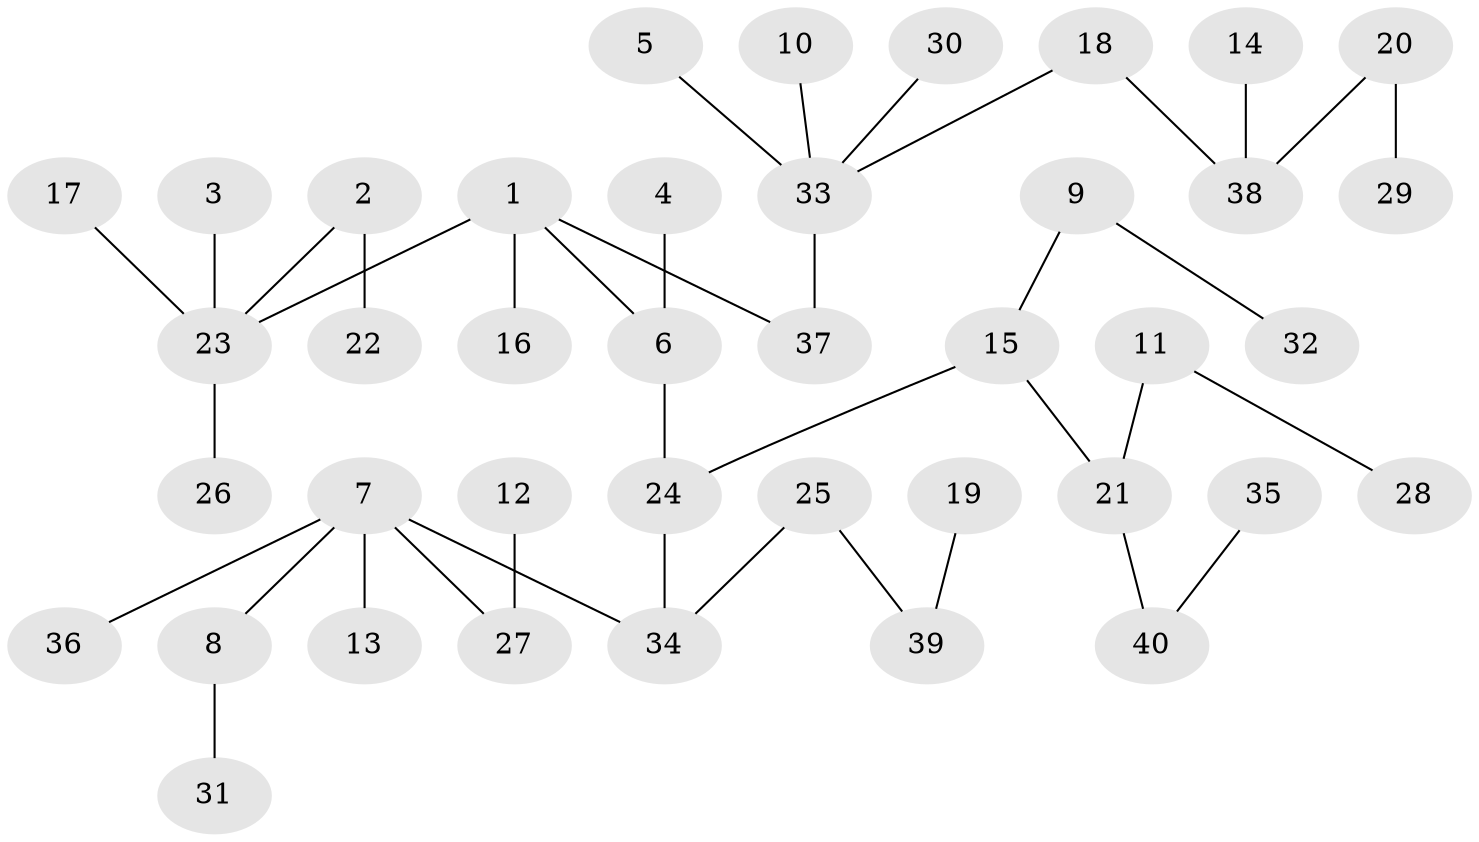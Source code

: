 // original degree distribution, {4: 0.0875, 5: 0.025, 6: 0.025, 3: 0.075, 7: 0.0125, 2: 0.2625, 1: 0.5125}
// Generated by graph-tools (version 1.1) at 2025/02/03/09/25 03:02:21]
// undirected, 40 vertices, 39 edges
graph export_dot {
graph [start="1"]
  node [color=gray90,style=filled];
  1;
  2;
  3;
  4;
  5;
  6;
  7;
  8;
  9;
  10;
  11;
  12;
  13;
  14;
  15;
  16;
  17;
  18;
  19;
  20;
  21;
  22;
  23;
  24;
  25;
  26;
  27;
  28;
  29;
  30;
  31;
  32;
  33;
  34;
  35;
  36;
  37;
  38;
  39;
  40;
  1 -- 6 [weight=1.0];
  1 -- 16 [weight=1.0];
  1 -- 23 [weight=1.0];
  1 -- 37 [weight=1.0];
  2 -- 22 [weight=1.0];
  2 -- 23 [weight=1.0];
  3 -- 23 [weight=1.0];
  4 -- 6 [weight=1.0];
  5 -- 33 [weight=1.0];
  6 -- 24 [weight=1.0];
  7 -- 8 [weight=1.0];
  7 -- 13 [weight=1.0];
  7 -- 27 [weight=1.0];
  7 -- 34 [weight=1.0];
  7 -- 36 [weight=1.0];
  8 -- 31 [weight=1.0];
  9 -- 15 [weight=1.0];
  9 -- 32 [weight=1.0];
  10 -- 33 [weight=1.0];
  11 -- 21 [weight=1.0];
  11 -- 28 [weight=1.0];
  12 -- 27 [weight=1.0];
  14 -- 38 [weight=1.0];
  15 -- 21 [weight=1.0];
  15 -- 24 [weight=1.0];
  17 -- 23 [weight=1.0];
  18 -- 33 [weight=1.0];
  18 -- 38 [weight=1.0];
  19 -- 39 [weight=1.0];
  20 -- 29 [weight=1.0];
  20 -- 38 [weight=1.0];
  21 -- 40 [weight=1.0];
  23 -- 26 [weight=1.0];
  24 -- 34 [weight=1.0];
  25 -- 34 [weight=1.0];
  25 -- 39 [weight=1.0];
  30 -- 33 [weight=1.0];
  33 -- 37 [weight=1.0];
  35 -- 40 [weight=1.0];
}
